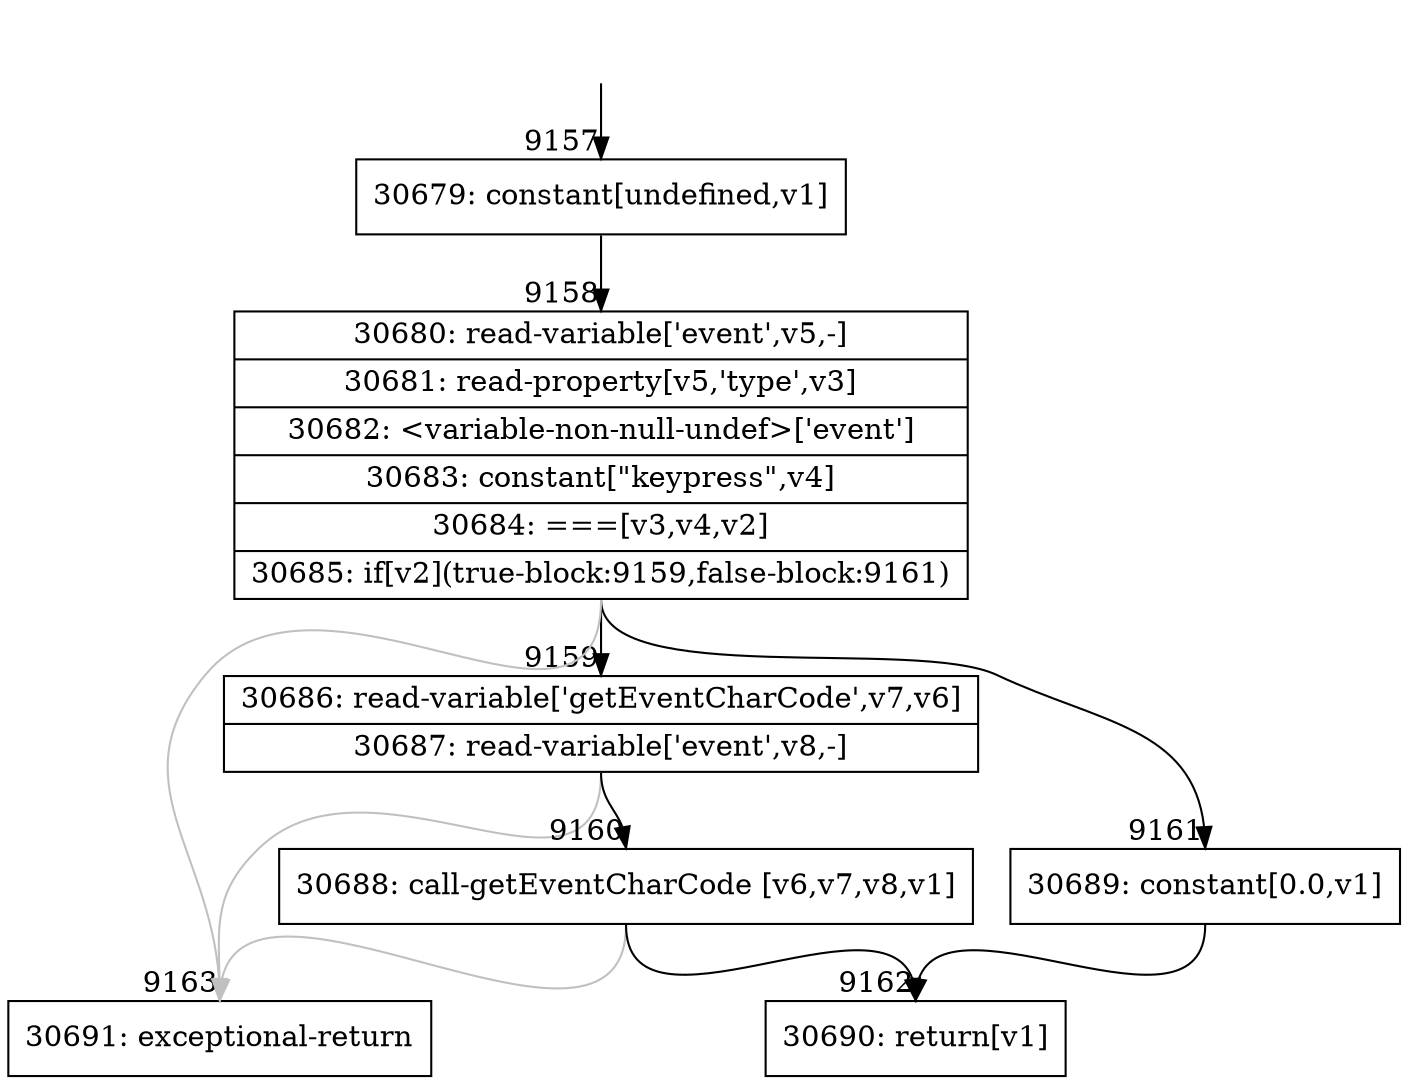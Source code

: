 digraph {
rankdir="TD"
BB_entry666[shape=none,label=""];
BB_entry666 -> BB9157 [tailport=s, headport=n, headlabel="    9157"]
BB9157 [shape=record label="{30679: constant[undefined,v1]}" ] 
BB9157 -> BB9158 [tailport=s, headport=n, headlabel="      9158"]
BB9158 [shape=record label="{30680: read-variable['event',v5,-]|30681: read-property[v5,'type',v3]|30682: \<variable-non-null-undef\>['event']|30683: constant[\"keypress\",v4]|30684: ===[v3,v4,v2]|30685: if[v2](true-block:9159,false-block:9161)}" ] 
BB9158 -> BB9159 [tailport=s, headport=n, headlabel="      9159"]
BB9158 -> BB9161 [tailport=s, headport=n, headlabel="      9161"]
BB9158 -> BB9163 [tailport=s, headport=n, color=gray, headlabel="      9163"]
BB9159 [shape=record label="{30686: read-variable['getEventCharCode',v7,v6]|30687: read-variable['event',v8,-]}" ] 
BB9159 -> BB9160 [tailport=s, headport=n, headlabel="      9160"]
BB9159 -> BB9163 [tailport=s, headport=n, color=gray]
BB9160 [shape=record label="{30688: call-getEventCharCode [v6,v7,v8,v1]}" ] 
BB9160 -> BB9162 [tailport=s, headport=n, headlabel="      9162"]
BB9160 -> BB9163 [tailport=s, headport=n, color=gray]
BB9161 [shape=record label="{30689: constant[0.0,v1]}" ] 
BB9161 -> BB9162 [tailport=s, headport=n]
BB9162 [shape=record label="{30690: return[v1]}" ] 
BB9163 [shape=record label="{30691: exceptional-return}" ] 
//#$~ 16217
}
